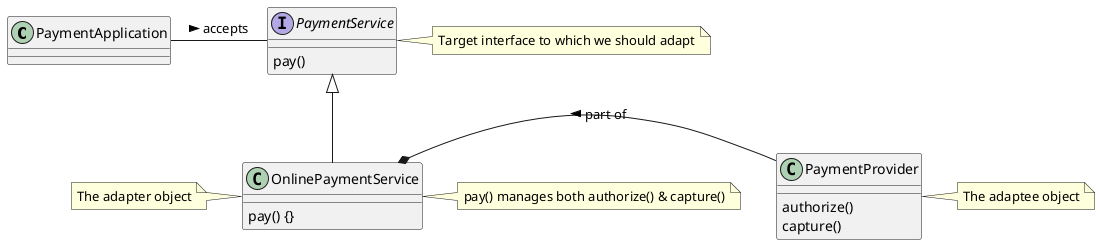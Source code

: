 -@startuml
PaymentApplication -right- PaymentService : accepts >
interface PaymentService {
  pay()
}
class PaymentProvider {
   authorize()
   capture()
}

note "Target interface to which we should adapt" as N0
note "The adapter object" as N1
note "pay() manages both authorize() & capture()" as N2
note "The adaptee object" as N3


class OnlinePaymentService extends PaymentService {
  pay() {}
}

N0 -left- PaymentService

N1 -right- OnlinePaymentService
N2 -left- OnlinePaymentService
N3 -left- PaymentProvider




OnlinePaymentService *-right-  PaymentProvider: part of  <





@enduml